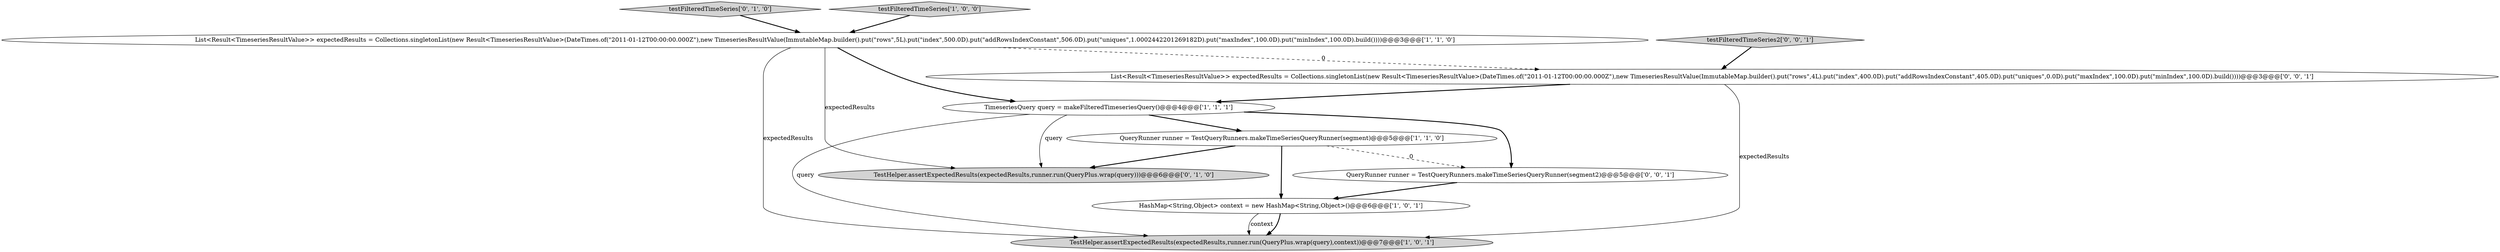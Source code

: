 digraph {
3 [style = filled, label = "TimeseriesQuery query = makeFilteredTimeseriesQuery()@@@4@@@['1', '1', '1']", fillcolor = white, shape = ellipse image = "AAA0AAABBB1BBB"];
7 [style = filled, label = "TestHelper.assertExpectedResults(expectedResults,runner.run(QueryPlus.wrap(query)))@@@6@@@['0', '1', '0']", fillcolor = lightgray, shape = ellipse image = "AAA0AAABBB2BBB"];
6 [style = filled, label = "testFilteredTimeSeries['0', '1', '0']", fillcolor = lightgray, shape = diamond image = "AAA0AAABBB2BBB"];
5 [style = filled, label = "QueryRunner runner = TestQueryRunners.makeTimeSeriesQueryRunner(segment)@@@5@@@['1', '1', '0']", fillcolor = white, shape = ellipse image = "AAA0AAABBB1BBB"];
10 [style = filled, label = "testFilteredTimeSeries2['0', '0', '1']", fillcolor = lightgray, shape = diamond image = "AAA0AAABBB3BBB"];
9 [style = filled, label = "List<Result<TimeseriesResultValue>> expectedResults = Collections.singletonList(new Result<TimeseriesResultValue>(DateTimes.of(\"2011-01-12T00:00:00.000Z\"),new TimeseriesResultValue(ImmutableMap.builder().put(\"rows\",4L).put(\"index\",400.0D).put(\"addRowsIndexConstant\",405.0D).put(\"uniques\",0.0D).put(\"maxIndex\",100.0D).put(\"minIndex\",100.0D).build())))@@@3@@@['0', '0', '1']", fillcolor = white, shape = ellipse image = "AAA0AAABBB3BBB"];
2 [style = filled, label = "List<Result<TimeseriesResultValue>> expectedResults = Collections.singletonList(new Result<TimeseriesResultValue>(DateTimes.of(\"2011-01-12T00:00:00.000Z\"),new TimeseriesResultValue(ImmutableMap.builder().put(\"rows\",5L).put(\"index\",500.0D).put(\"addRowsIndexConstant\",506.0D).put(\"uniques\",1.0002442201269182D).put(\"maxIndex\",100.0D).put(\"minIndex\",100.0D).build())))@@@3@@@['1', '1', '0']", fillcolor = white, shape = ellipse image = "AAA0AAABBB1BBB"];
4 [style = filled, label = "HashMap<String,Object> context = new HashMap<String,Object>()@@@6@@@['1', '0', '1']", fillcolor = white, shape = ellipse image = "AAA0AAABBB1BBB"];
1 [style = filled, label = "TestHelper.assertExpectedResults(expectedResults,runner.run(QueryPlus.wrap(query),context))@@@7@@@['1', '0', '1']", fillcolor = lightgray, shape = ellipse image = "AAA0AAABBB1BBB"];
8 [style = filled, label = "QueryRunner runner = TestQueryRunners.makeTimeSeriesQueryRunner(segment2)@@@5@@@['0', '0', '1']", fillcolor = white, shape = ellipse image = "AAA0AAABBB3BBB"];
0 [style = filled, label = "testFilteredTimeSeries['1', '0', '0']", fillcolor = lightgray, shape = diamond image = "AAA0AAABBB1BBB"];
9->1 [style = solid, label="expectedResults"];
9->3 [style = bold, label=""];
5->7 [style = bold, label=""];
2->7 [style = solid, label="expectedResults"];
5->8 [style = dashed, label="0"];
3->1 [style = solid, label="query"];
4->1 [style = bold, label=""];
3->5 [style = bold, label=""];
10->9 [style = bold, label=""];
2->1 [style = solid, label="expectedResults"];
8->4 [style = bold, label=""];
2->9 [style = dashed, label="0"];
3->8 [style = bold, label=""];
4->1 [style = solid, label="context"];
5->4 [style = bold, label=""];
2->3 [style = bold, label=""];
3->7 [style = solid, label="query"];
0->2 [style = bold, label=""];
6->2 [style = bold, label=""];
}
